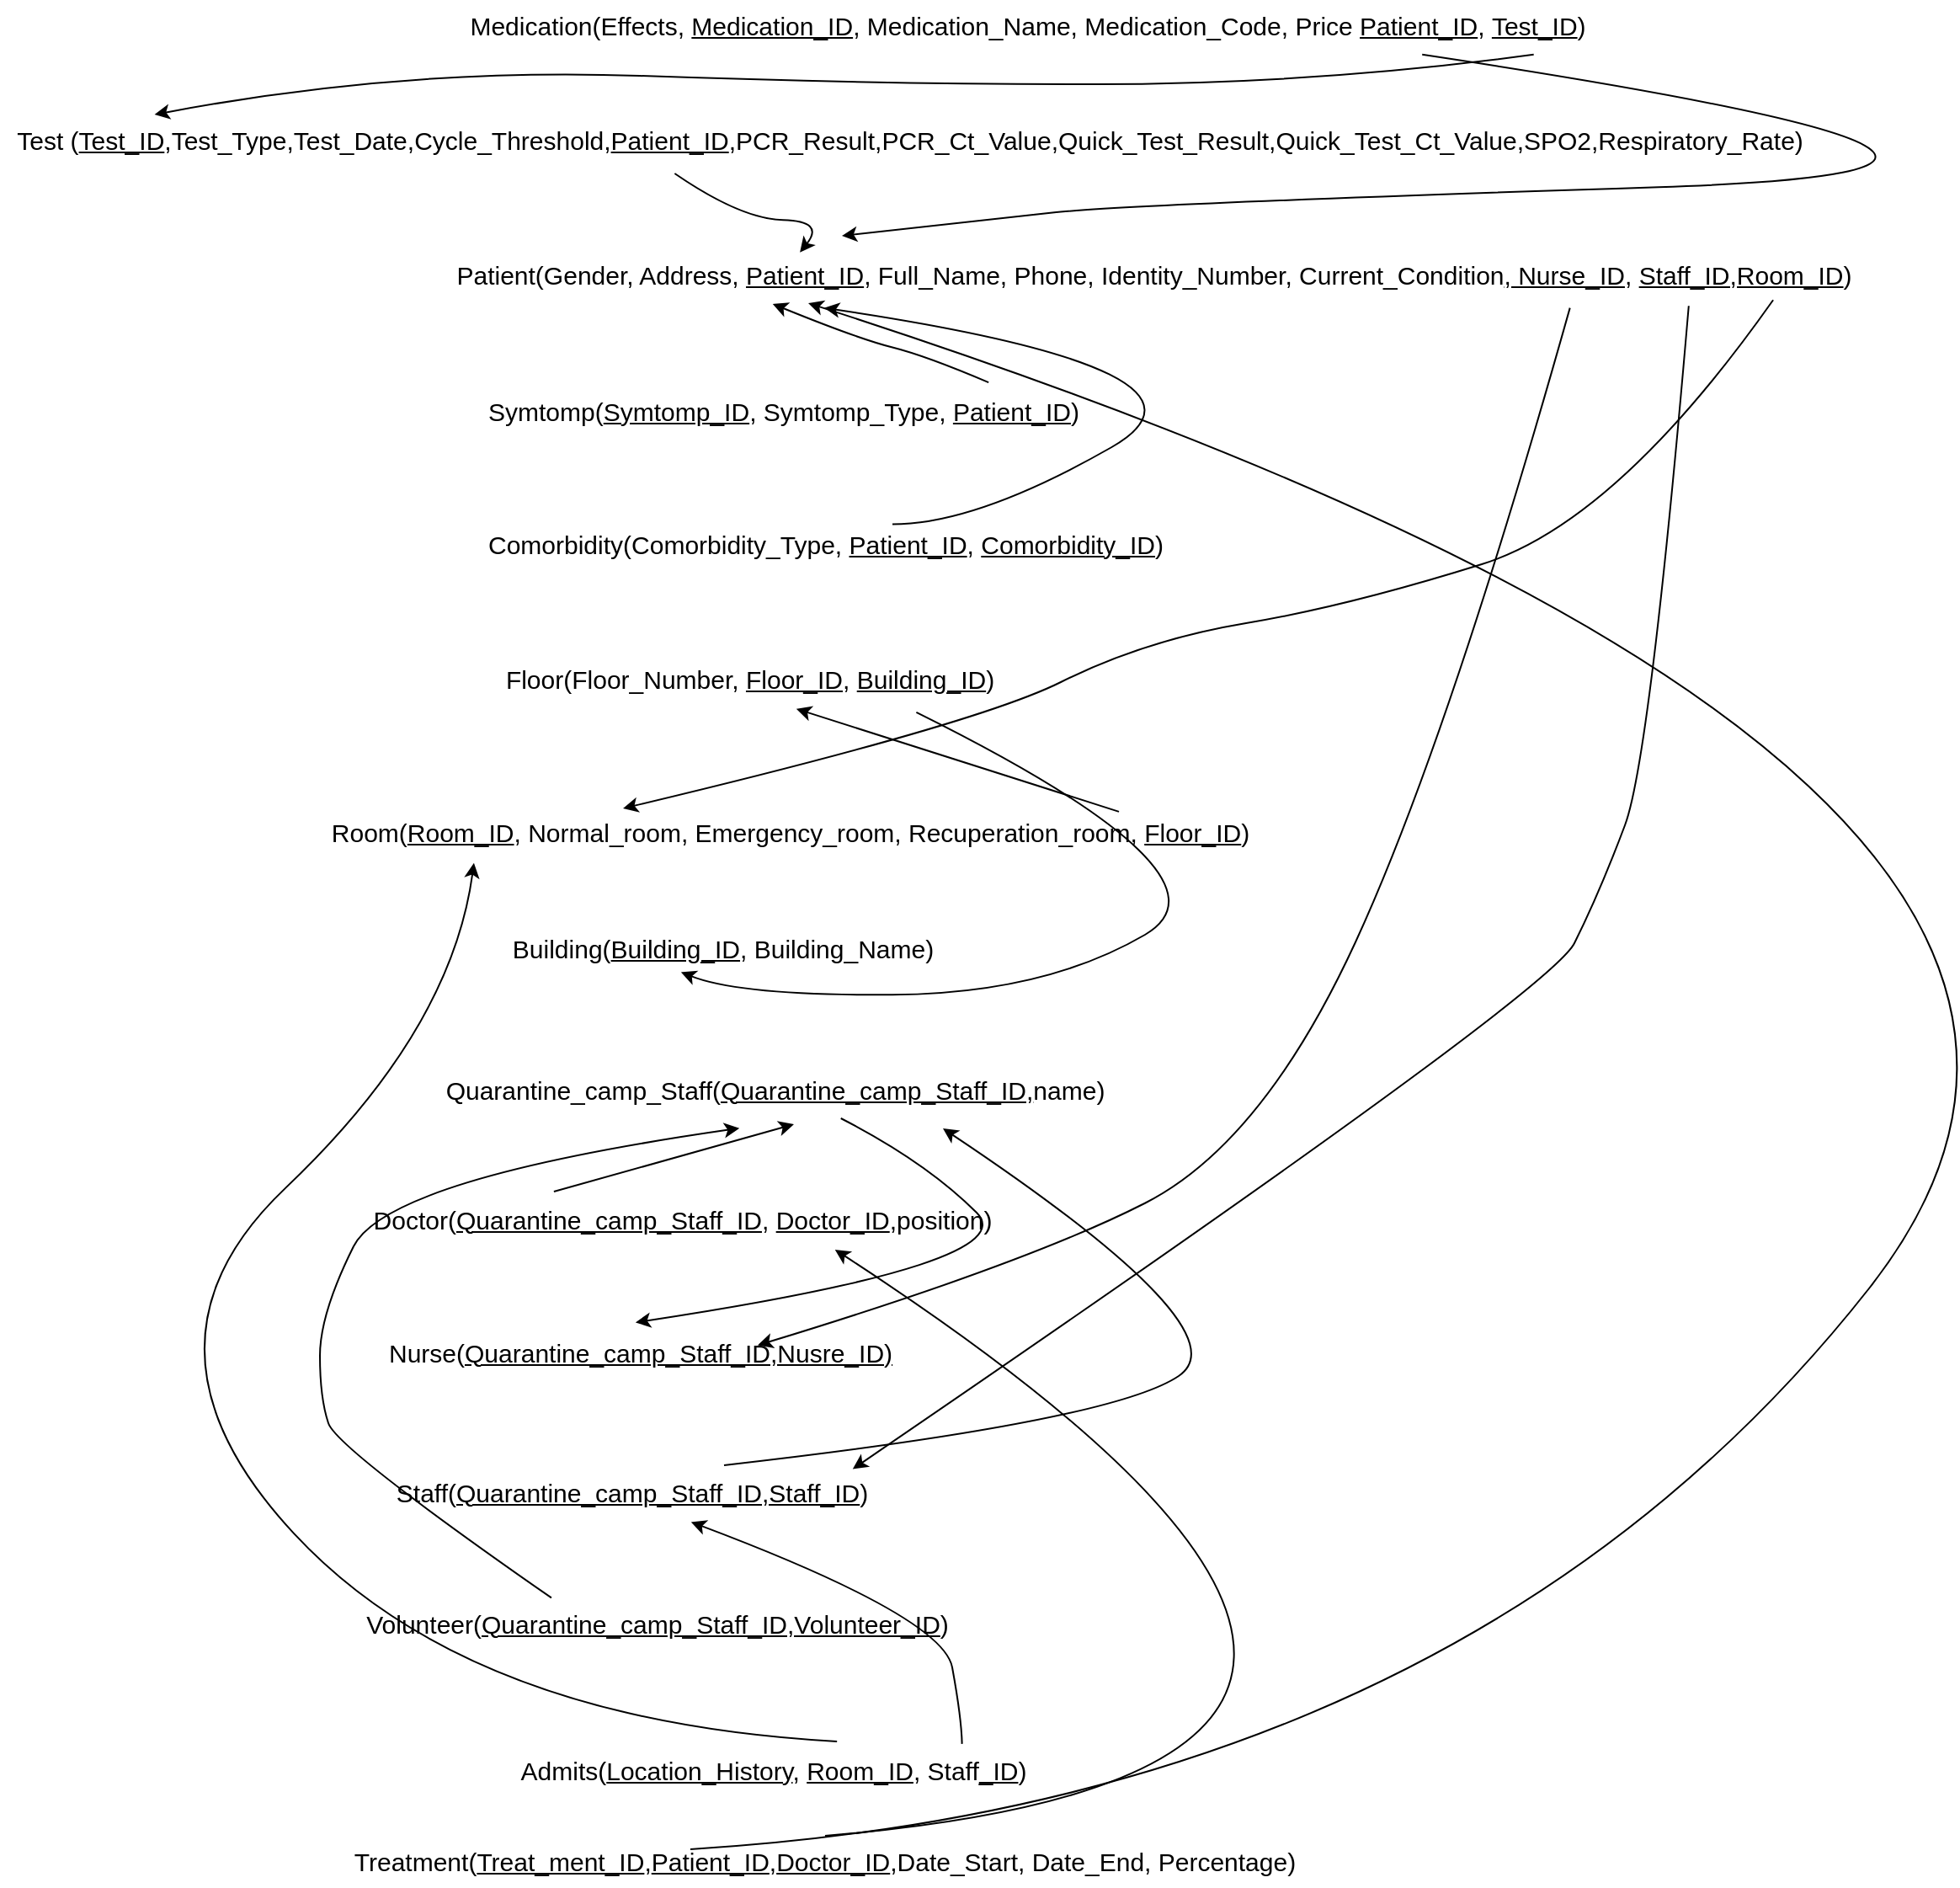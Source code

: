 <mxfile version="21.7.5" type="device">
  <diagram name="Page-1" id="PM_k9yPZKVppZU3X7NkI">
    <mxGraphModel dx="4305" dy="2304" grid="0" gridSize="10" guides="1" tooltips="1" connect="1" arrows="1" fold="1" page="0" pageScale="1" pageWidth="850" pageHeight="1100" math="0" shadow="0">
      <root>
        <mxCell id="0" />
        <mxCell id="1" parent="0" />
        <mxCell id="HAoX9ToE-SmpwodK3Chu-74" value="Patient(Gender, Address, &lt;u style=&quot;font-size: 15px;&quot;&gt;Patient_ID&lt;/u&gt;, Full_Name, Phone, Identity_Number, Current_Condition&lt;u style=&quot;font-size: 15px;&quot;&gt;, Nurse_ID&lt;/u&gt;, &lt;u style=&quot;font-size: 15px;&quot;&gt;Staff_ID,Room_ID&lt;/u&gt;)" style="text;html=1;align=center;verticalAlign=middle;resizable=0;points=[];autosize=1;strokeColor=none;fillColor=none;fontSize=15;" parent="1" vertex="1">
          <mxGeometry x="-2900" y="-1361.75" width="850" height="30" as="geometry" />
        </mxCell>
        <mxCell id="HAoX9ToE-SmpwodK3Chu-75" value="Symtomp(&lt;u style=&quot;font-size: 15px;&quot;&gt;Symtomp_ID&lt;/u&gt;, Symtomp_Type, &lt;u style=&quot;font-size: 15px;&quot;&gt;Patient_ID&lt;/u&gt;)" style="text;html=1;align=center;verticalAlign=middle;resizable=0;points=[];autosize=1;strokeColor=none;fillColor=none;fontSize=15;" parent="1" vertex="1">
          <mxGeometry x="-2880" y="-1280.75" width="370" height="30" as="geometry" />
        </mxCell>
        <mxCell id="HAoX9ToE-SmpwodK3Chu-76" value="Comorbidity(Comorbidity_Type, &lt;u style=&quot;font-size: 15px;&quot;&gt;Patient_ID&lt;/u&gt;, &lt;u style=&quot;font-size: 15px;&quot;&gt;Comorbidity_ID&lt;/u&gt;)" style="text;html=1;align=center;verticalAlign=middle;resizable=0;points=[];autosize=1;strokeColor=none;fillColor=none;fontSize=15;" parent="1" vertex="1">
          <mxGeometry x="-2880" y="-1202.5" width="420" height="30" as="geometry" />
        </mxCell>
        <mxCell id="HAoX9ToE-SmpwodK3Chu-78" value="Floor(Floor_Number, &lt;u style=&quot;font-size: 15px;&quot;&gt;Floor_ID&lt;/u&gt;, &lt;u style=&quot;font-size: 15px;&quot;&gt;Building_ID&lt;/u&gt;)" style="text;html=1;align=center;verticalAlign=middle;resizable=0;points=[];autosize=1;strokeColor=none;fillColor=none;fontSize=15;" parent="1" vertex="1">
          <mxGeometry x="-2870" y="-1122.5" width="310" height="30" as="geometry" />
        </mxCell>
        <mxCell id="HAoX9ToE-SmpwodK3Chu-79" value="Building(&lt;u style=&quot;font-size: 15px;&quot;&gt;Building_ID&lt;/u&gt;, Building_Name)" style="text;html=1;align=center;verticalAlign=middle;resizable=0;points=[];autosize=1;strokeColor=none;fillColor=none;fontSize=15;" parent="1" vertex="1">
          <mxGeometry x="-2866" y="-961.75" width="270" height="30" as="geometry" />
        </mxCell>
        <mxCell id="HAoX9ToE-SmpwodK3Chu-80" value="Quarantine_camp_Staff(&lt;u&gt;Quarantine_camp_Staff_ID,&lt;/u&gt;&lt;span style=&quot;font-size: 15px;&quot;&gt;name&lt;/span&gt;)" style="text;html=1;align=center;verticalAlign=middle;resizable=0;points=[];autosize=1;strokeColor=none;fillColor=none;fontSize=15;" parent="1" vertex="1">
          <mxGeometry x="-2905" y="-877.59" width="410" height="30" as="geometry" />
        </mxCell>
        <mxCell id="HAoX9ToE-SmpwodK3Chu-81" value="Test (&lt;u&gt;Test_ID&lt;/u&gt;,Test_Type,Test_Date,Cycle_Threshold,&lt;u&gt;Patient_ID&lt;/u&gt;,PCR_Result,PCR_Ct_Value,Quick_Test_Result,Quick_Test_Ct_Value,SPO2,Respiratory_Rate)" style="text;html=1;align=center;verticalAlign=middle;resizable=0;points=[];autosize=1;strokeColor=none;fillColor=none;fontSize=15;" parent="1" vertex="1">
          <mxGeometry x="-3160" y="-1441.75" width="1080" height="30" as="geometry" />
        </mxCell>
        <mxCell id="HAoX9ToE-SmpwodK3Chu-82" value="Medication(Effects,&amp;nbsp;&lt;u style=&quot;border-color: var(--border-color); font-size: 15px;&quot;&gt;Medication_ID&lt;/u&gt;&lt;span style=&quot;font-size: 15px;&quot;&gt;, Medication_Name, Medication_Code, Price&amp;nbsp;&lt;/span&gt;&lt;u style=&quot;border-color: var(--border-color); font-size: 15px;&quot;&gt;Patient_ID&lt;/u&gt;&lt;span style=&quot;font-size: 15px;&quot;&gt;,&amp;nbsp;&lt;/span&gt;&lt;u style=&quot;border-color: var(--border-color); font-size: 15px;&quot;&gt;Test_ID&lt;/u&gt;&lt;span style=&quot;font-size: 15px;&quot;&gt;)&lt;/span&gt;" style="text;html=1;align=center;verticalAlign=middle;resizable=0;points=[];autosize=1;strokeColor=none;fillColor=none;fontSize=15;" parent="1" vertex="1">
          <mxGeometry x="-2895" y="-1510" width="690" height="30" as="geometry" />
        </mxCell>
        <mxCell id="HAoX9ToE-SmpwodK3Chu-83" value="" style="curved=1;endArrow=classic;html=1;rounded=0;exitX=0.84;exitY=1.081;exitDx=0;exitDy=0;exitPerimeter=0;fontSize=15;" parent="1" source="HAoX9ToE-SmpwodK3Chu-82" edge="1">
          <mxGeometry width="50" height="50" relative="1" as="geometry">
            <mxPoint x="-2507.488" y="-1568.75" as="sourcePoint" />
            <mxPoint x="-2660" y="-1370" as="targetPoint" />
            <Array as="points">
              <mxPoint x="-1860" y="-1409" />
              <mxPoint x="-2490" y="-1388.75" />
              <mxPoint x="-2580" y="-1378.75" />
            </Array>
          </mxGeometry>
        </mxCell>
        <mxCell id="HAoX9ToE-SmpwodK3Chu-84" value="" style="curved=1;endArrow=classic;html=1;rounded=0;fontSize=15;entryX=0.253;entryY=0.054;entryDx=0;entryDy=0;entryPerimeter=0;exitX=0.371;exitY=1.158;exitDx=0;exitDy=0;exitPerimeter=0;" parent="1" source="HAoX9ToE-SmpwodK3Chu-81" target="HAoX9ToE-SmpwodK3Chu-74" edge="1">
          <mxGeometry width="50" height="50" relative="1" as="geometry">
            <mxPoint x="-2636" y="-1412" as="sourcePoint" />
            <mxPoint x="-2670" y="-1368.75" as="targetPoint" />
            <Array as="points">
              <mxPoint x="-2720" y="-1380" />
              <mxPoint x="-2670" y="-1378.75" />
            </Array>
          </mxGeometry>
        </mxCell>
        <mxCell id="HAoX9ToE-SmpwodK3Chu-85" value="" style="curved=1;endArrow=classic;html=1;rounded=0;exitX=0.936;exitY=1.081;exitDx=0;exitDy=0;exitPerimeter=0;fontSize=15;entryX=0.085;entryY=-0.008;entryDx=0;entryDy=0;entryPerimeter=0;" parent="1" source="HAoX9ToE-SmpwodK3Chu-82" target="HAoX9ToE-SmpwodK3Chu-81" edge="1">
          <mxGeometry width="50" height="50" relative="1" as="geometry">
            <mxPoint x="-2380" y="-1398.75" as="sourcePoint" />
            <mxPoint x="-2580" y="-1440" as="targetPoint" />
            <Array as="points">
              <mxPoint x="-2380" y="-1460" />
              <mxPoint x="-2640" y="-1460" />
              <mxPoint x="-2920" y="-1470" />
            </Array>
          </mxGeometry>
        </mxCell>
        <mxCell id="HAoX9ToE-SmpwodK3Chu-87" value="" style="curved=1;endArrow=classic;html=1;rounded=0;exitX=0.83;exitY=-0.073;exitDx=0;exitDy=0;exitPerimeter=0;fontSize=15;entryX=0.234;entryY=1.074;entryDx=0;entryDy=0;entryPerimeter=0;" parent="1" source="HAoX9ToE-SmpwodK3Chu-75" target="HAoX9ToE-SmpwodK3Chu-74" edge="1">
          <mxGeometry width="50" height="50" relative="1" as="geometry">
            <mxPoint x="-2650" y="-1258.75" as="sourcePoint" />
            <mxPoint x="-2650" y="-1328.75" as="targetPoint" />
            <Array as="points">
              <mxPoint x="-2610" y="-1298.75" />
              <mxPoint x="-2650" y="-1308.75" />
            </Array>
          </mxGeometry>
        </mxCell>
        <mxCell id="HAoX9ToE-SmpwodK3Chu-88" value="" style="curved=1;endArrow=classic;html=1;rounded=0;fontSize=15;entryX=0.27;entryY=1.152;entryDx=0;entryDy=0;entryPerimeter=0;" parent="1" target="HAoX9ToE-SmpwodK3Chu-74" edge="1">
          <mxGeometry width="50" height="50" relative="1" as="geometry">
            <mxPoint x="-2630" y="-1198.75" as="sourcePoint" />
            <mxPoint x="-2630" y="-1328.75" as="targetPoint" />
            <Array as="points">
              <mxPoint x="-2580" y="-1198.75" />
              <mxPoint x="-2420" y="-1290" />
            </Array>
          </mxGeometry>
        </mxCell>
        <mxCell id="HAoX9ToE-SmpwodK3Chu-89" value="" style="curved=1;endArrow=classic;html=1;rounded=0;entryX=0.409;entryY=0.966;entryDx=0;entryDy=0;entryPerimeter=0;exitX=0.82;exitY=1.182;exitDx=0;exitDy=0;exitPerimeter=0;fontSize=15;" parent="1" source="HAoX9ToE-SmpwodK3Chu-78" target="HAoX9ToE-SmpwodK3Chu-79" edge="1">
          <mxGeometry width="50" height="50" relative="1" as="geometry">
            <mxPoint x="-2780" y="-868.75" as="sourcePoint" />
            <mxPoint x="-2730" y="-918.75" as="targetPoint" />
            <Array as="points">
              <mxPoint x="-2420" y="-990" />
              <mxPoint x="-2540" y="-920" />
              <mxPoint x="-2720" y="-918.75" />
            </Array>
          </mxGeometry>
        </mxCell>
        <mxCell id="HAoX9ToE-SmpwodK3Chu-90" value="" style="curved=1;endArrow=classic;html=1;rounded=0;entryX=0.59;entryY=1.112;entryDx=0;entryDy=0;entryPerimeter=0;exitX=0.843;exitY=0.089;exitDx=0;exitDy=0;exitPerimeter=0;fontSize=15;" parent="1" source="HAoX9ToE-SmpwodK3Chu-100" target="HAoX9ToE-SmpwodK3Chu-78" edge="1">
          <mxGeometry width="50" height="50" relative="1" as="geometry">
            <mxPoint x="-2642.24" y="-1043.726" as="sourcePoint" />
            <mxPoint x="-2560" y="-1018.75" as="targetPoint" />
            <Array as="points" />
          </mxGeometry>
        </mxCell>
        <mxCell id="HAoX9ToE-SmpwodK3Chu-91" value="" style="curved=1;endArrow=classic;html=1;rounded=0;fontSize=15;exitX=0.791;exitY=1.152;exitDx=0;exitDy=0;exitPerimeter=0;" parent="1" source="HAoX9ToE-SmpwodK3Chu-74" edge="1">
          <mxGeometry width="50" height="50" relative="1" as="geometry">
            <mxPoint x="-2240" y="-1310" as="sourcePoint" />
            <mxPoint x="-2710" y="-711.25" as="targetPoint" />
            <Array as="points">
              <mxPoint x="-2300" y="-1070" />
              <mxPoint x="-2410" y="-831.25" />
              <mxPoint x="-2550" y="-760" />
            </Array>
          </mxGeometry>
        </mxCell>
        <mxCell id="HAoX9ToE-SmpwodK3Chu-92" value="Doctor(&lt;u style=&quot;border-color: var(--border-color);&quot;&gt;Quarantine_camp_Staff_ID&lt;/u&gt;, &lt;u&gt;Doctor_ID&lt;/u&gt;,&lt;span style=&quot;font-size: 15px;&quot;&gt;position&lt;/span&gt;)" style="text;html=1;align=center;verticalAlign=middle;resizable=0;points=[];autosize=1;strokeColor=none;fillColor=none;fontSize=15;" parent="1" vertex="1">
          <mxGeometry x="-2950" y="-800.75" width="390" height="30" as="geometry" />
        </mxCell>
        <mxCell id="HAoX9ToE-SmpwodK3Chu-93" value="Nurse(&lt;u style=&quot;border-color: var(--border-color);&quot;&gt;Quarantine_camp_Staff_ID,Nusre_ID)&lt;/u&gt;" style="text;html=1;align=center;verticalAlign=middle;resizable=0;points=[];autosize=1;strokeColor=none;fillColor=none;fontSize=15;" parent="1" vertex="1">
          <mxGeometry x="-2940" y="-721.75" width="320" height="30" as="geometry" />
        </mxCell>
        <mxCell id="HAoX9ToE-SmpwodK3Chu-94" value="Staff(&lt;u style=&quot;border-color: var(--border-color);&quot;&gt;Quarantine_camp_Staff_ID,Staff_ID&lt;/u&gt;)" style="text;html=1;align=center;verticalAlign=middle;resizable=0;points=[];autosize=1;strokeColor=none;fillColor=none;fontSize=15;" parent="1" vertex="1">
          <mxGeometry x="-2935" y="-638.75" width="300" height="30" as="geometry" />
        </mxCell>
        <mxCell id="HAoX9ToE-SmpwodK3Chu-95" value="Volunteer(&lt;u style=&quot;border-color: var(--border-color);&quot;&gt;Quarantine_camp_Staff_ID,Volunteer_ID&lt;/u&gt;)" style="text;html=1;align=center;verticalAlign=middle;resizable=0;points=[];autosize=1;strokeColor=none;fillColor=none;fontSize=15;" parent="1" vertex="1">
          <mxGeometry x="-2955" y="-561.25" width="370" height="30" as="geometry" />
        </mxCell>
        <mxCell id="HAoX9ToE-SmpwodK3Chu-96" value="" style="curved=1;endArrow=classic;html=1;rounded=0;exitX=0.874;exitY=1.113;exitDx=0;exitDy=0;exitPerimeter=0;entryX=0.938;entryY=0.033;entryDx=0;entryDy=0;entryPerimeter=0;fontSize=15;" parent="1" source="HAoX9ToE-SmpwodK3Chu-74" target="HAoX9ToE-SmpwodK3Chu-94" edge="1">
          <mxGeometry width="50" height="50" relative="1" as="geometry">
            <mxPoint x="-2240" y="-1068.75" as="sourcePoint" />
            <mxPoint x="-2190" y="-1118.75" as="targetPoint" />
            <Array as="points">
              <mxPoint x="-2180" y="-1060" />
              <mxPoint x="-2210" y="-980" />
              <mxPoint x="-2240" y="-920" />
            </Array>
          </mxGeometry>
        </mxCell>
        <mxCell id="HAoX9ToE-SmpwodK3Chu-100" value="Room(&lt;u style=&quot;font-size: 15px;&quot;&gt;Room_ID&lt;/u&gt;,&amp;nbsp;Normal_room,&amp;nbsp;Emergency_room,&amp;nbsp;Recuperation_room, &lt;u style=&quot;font-size: 15px;&quot;&gt;Floor_ID&lt;/u&gt;)" style="text;html=1;align=center;verticalAlign=middle;resizable=0;points=[];autosize=1;strokeColor=none;fillColor=none;fontSize=15;" parent="1" vertex="1">
          <mxGeometry x="-2976" y="-1030.75" width="570" height="30" as="geometry" />
        </mxCell>
        <mxCell id="HAoX9ToE-SmpwodK3Chu-103" value="Admits(&lt;u style=&quot;font-size: 15px;&quot;&gt;Location_History&lt;/u&gt;, &lt;u style=&quot;font-size: 15px;&quot;&gt;Room_ID&lt;/u&gt;, Staff&lt;u style=&quot;font-size: 15px;&quot;&gt;_ID&lt;/u&gt;)" style="text;html=1;align=center;verticalAlign=middle;resizable=0;points=[];autosize=1;strokeColor=none;fillColor=none;fontSize=15;" parent="1" vertex="1">
          <mxGeometry x="-2861" y="-474" width="320" height="30" as="geometry" />
        </mxCell>
        <mxCell id="HAoX9ToE-SmpwodK3Chu-104" value="" style="curved=1;endArrow=classic;html=1;rounded=0;entryX=0.618;entryY=1.082;entryDx=0;entryDy=0;entryPerimeter=0;exitX=0.851;exitY=-0.019;exitDx=0;exitDy=0;exitPerimeter=0;fontSize=15;" parent="1" source="HAoX9ToE-SmpwodK3Chu-103" target="HAoX9ToE-SmpwodK3Chu-94" edge="1">
          <mxGeometry width="50" height="50" relative="1" as="geometry">
            <mxPoint x="-2651" y="-482" as="sourcePoint" />
            <mxPoint x="-2754" y="-517" as="targetPoint" />
            <Array as="points">
              <mxPoint x="-2589" y="-490" />
              <mxPoint x="-2600" y="-550" />
            </Array>
          </mxGeometry>
        </mxCell>
        <mxCell id="HAoX9ToE-SmpwodK3Chu-105" value="" style="curved=1;endArrow=classic;html=1;rounded=0;entryX=0.171;entryY=1.105;entryDx=0;entryDy=0;entryPerimeter=0;fontSize=15;exitX=0.619;exitY=-0.067;exitDx=0;exitDy=0;exitPerimeter=0;" parent="1" source="HAoX9ToE-SmpwodK3Chu-103" target="HAoX9ToE-SmpwodK3Chu-100" edge="1">
          <mxGeometry width="50" height="50" relative="1" as="geometry">
            <mxPoint x="-2659.32" y="-471.2" as="sourcePoint" />
            <mxPoint x="-2783.38" y="-993.0" as="targetPoint" />
            <Array as="points">
              <mxPoint x="-2882" y="-488.13" />
              <mxPoint x="-3089" y="-711" />
              <mxPoint x="-2892" y="-898.13" />
            </Array>
          </mxGeometry>
        </mxCell>
        <mxCell id="DJL2oZzHAthkPE1HrKuX-2" value="" style="curved=1;endArrow=classic;html=1;rounded=0;exitX=0.933;exitY=0.996;exitDx=0;exitDy=0;exitPerimeter=0;fontSize=15;" parent="1" source="HAoX9ToE-SmpwodK3Chu-74" edge="1">
          <mxGeometry width="50" height="50" relative="1" as="geometry">
            <mxPoint x="-2090.97" y="-1317.82" as="sourcePoint" />
            <mxPoint x="-2790" y="-1030" as="targetPoint" />
            <Array as="points">
              <mxPoint x="-2200" y="-1200" />
              <mxPoint x="-2360" y="-1150" />
              <mxPoint x="-2480" y="-1130" />
              <mxPoint x="-2580" y="-1080" />
            </Array>
          </mxGeometry>
        </mxCell>
        <mxCell id="DJL2oZzHAthkPE1HrKuX-9" value="" style="endArrow=none;html=1;rounded=0;exitX=0.528;exitY=1.171;exitDx=0;exitDy=0;exitPerimeter=0;entryX=0.305;entryY=-0.057;entryDx=0;entryDy=0;entryPerimeter=0;endFill=0;startArrow=classic;startFill=1;" parent="1" source="HAoX9ToE-SmpwodK3Chu-80" target="HAoX9ToE-SmpwodK3Chu-92" edge="1">
          <mxGeometry width="50" height="50" relative="1" as="geometry">
            <mxPoint x="-2350" y="-700" as="sourcePoint" />
            <mxPoint x="-2830" y="-750" as="targetPoint" />
          </mxGeometry>
        </mxCell>
        <mxCell id="DJL2oZzHAthkPE1HrKuX-10" value="" style="endArrow=classic;html=1;entryX=0.492;entryY=-0.102;entryDx=0;entryDy=0;entryPerimeter=0;exitX=0.596;exitY=1.053;exitDx=0;exitDy=0;exitPerimeter=0;curved=1;" parent="1" source="HAoX9ToE-SmpwodK3Chu-80" target="HAoX9ToE-SmpwodK3Chu-93" edge="1">
          <mxGeometry width="50" height="50" relative="1" as="geometry">
            <mxPoint x="-2670" y="-830" as="sourcePoint" />
            <mxPoint x="-2807" y="-792" as="targetPoint" />
            <Array as="points">
              <mxPoint x="-2610" y="-820" />
              <mxPoint x="-2550" y="-760" />
            </Array>
          </mxGeometry>
        </mxCell>
        <mxCell id="DJL2oZzHAthkPE1HrKuX-11" value="" style="endArrow=none;html=1;curved=1;startArrow=classic;startFill=1;endFill=0;" parent="1" edge="1">
          <mxGeometry width="50" height="50" relative="1" as="geometry">
            <mxPoint x="-2600" y="-840" as="sourcePoint" />
            <mxPoint x="-2730" y="-640" as="targetPoint" />
            <Array as="points">
              <mxPoint x="-2420" y="-720" />
              <mxPoint x="-2500" y="-666" />
            </Array>
          </mxGeometry>
        </mxCell>
        <mxCell id="DJL2oZzHAthkPE1HrKuX-12" value="" style="endArrow=none;html=1;curved=1;entryX=0.331;entryY=-0.001;entryDx=0;entryDy=0;entryPerimeter=0;endFill=0;startArrow=classic;startFill=1;exitX=0.449;exitY=1.249;exitDx=0;exitDy=0;exitPerimeter=0;" parent="1" source="HAoX9ToE-SmpwodK3Chu-80" target="HAoX9ToE-SmpwodK3Chu-95" edge="1">
          <mxGeometry width="50" height="50" relative="1" as="geometry">
            <mxPoint x="-2760" y="-840" as="sourcePoint" />
            <mxPoint x="-3110" y="-647.59" as="targetPoint" />
            <Array as="points">
              <mxPoint x="-2930" y="-810" />
              <mxPoint x="-2970" y="-730" />
              <mxPoint x="-2970" y="-680" />
              <mxPoint x="-2960" y="-650" />
            </Array>
          </mxGeometry>
        </mxCell>
        <mxCell id="aAnIWq5b5kMknecwY5DG-1" value="&lt;font style=&quot;font-size: 15px;&quot;&gt;Treatment(&lt;font style=&quot;font-size: 15px;&quot;&gt;&lt;u&gt;Treat_ment_ID&lt;/u&gt;,&lt;u&gt;Patient_ID&lt;/u&gt;,&lt;u&gt;Doctor_ID&lt;/u&gt;&lt;/font&gt;,Date_Start, Date_End, Percentage)&lt;/font&gt;" style="text;html=1;strokeColor=none;fillColor=none;align=center;verticalAlign=middle;whiteSpace=wrap;rounded=0;" parent="1" vertex="1">
          <mxGeometry x="-3008" y="-420" width="676" height="30" as="geometry" />
        </mxCell>
        <mxCell id="aAnIWq5b5kMknecwY5DG-3" value="" style="endArrow=classic;html=1;exitX=0.5;exitY=0;exitDx=0;exitDy=0;entryX=0.733;entryY=1.092;entryDx=0;entryDy=0;entryPerimeter=0;curved=1;" parent="1" source="aAnIWq5b5kMknecwY5DG-1" target="HAoX9ToE-SmpwodK3Chu-92" edge="1">
          <mxGeometry width="50" height="50" relative="1" as="geometry">
            <mxPoint x="-2350" y="-521.25" as="sourcePoint" />
            <mxPoint x="-2300" y="-571.25" as="targetPoint" />
            <Array as="points">
              <mxPoint x="-2190" y="-460" />
            </Array>
          </mxGeometry>
        </mxCell>
        <mxCell id="aAnIWq5b5kMknecwY5DG-4" value="" style="endArrow=classic;html=1;exitX=0.5;exitY=0;exitDx=0;exitDy=0;curved=1;" parent="1" edge="1">
          <mxGeometry width="50" height="50" relative="1" as="geometry">
            <mxPoint x="-2750" y="-412" as="sourcePoint" />
            <mxPoint x="-2680" y="-1330" as="targetPoint" />
            <Array as="points">
              <mxPoint x="-2290" y="-440" />
              <mxPoint x="-1810" y="-1050" />
            </Array>
          </mxGeometry>
        </mxCell>
      </root>
    </mxGraphModel>
  </diagram>
</mxfile>

